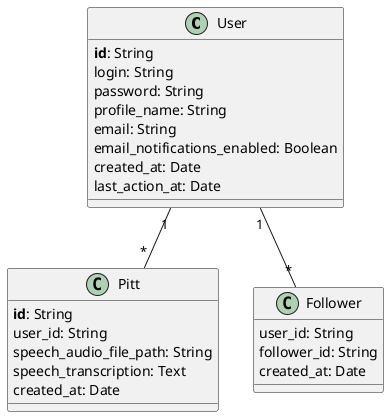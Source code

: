 @startuml

class User {
<b>id</b>: String
login: String
password: String
profile_name: String
email: String
email_notifications_enabled: Boolean
created_at: Date
last_action_at: Date
}

class Pitt {
<b>id</b>: String
user_id: String
speech_audio_file_path: String
speech_transcription: Text
created_at: Date
}

class Follower {
user_id: String
follower_id: String
created_at: Date
}

User "1" -- "*" Pitt
User "1" -- "*" Follower

@enduml